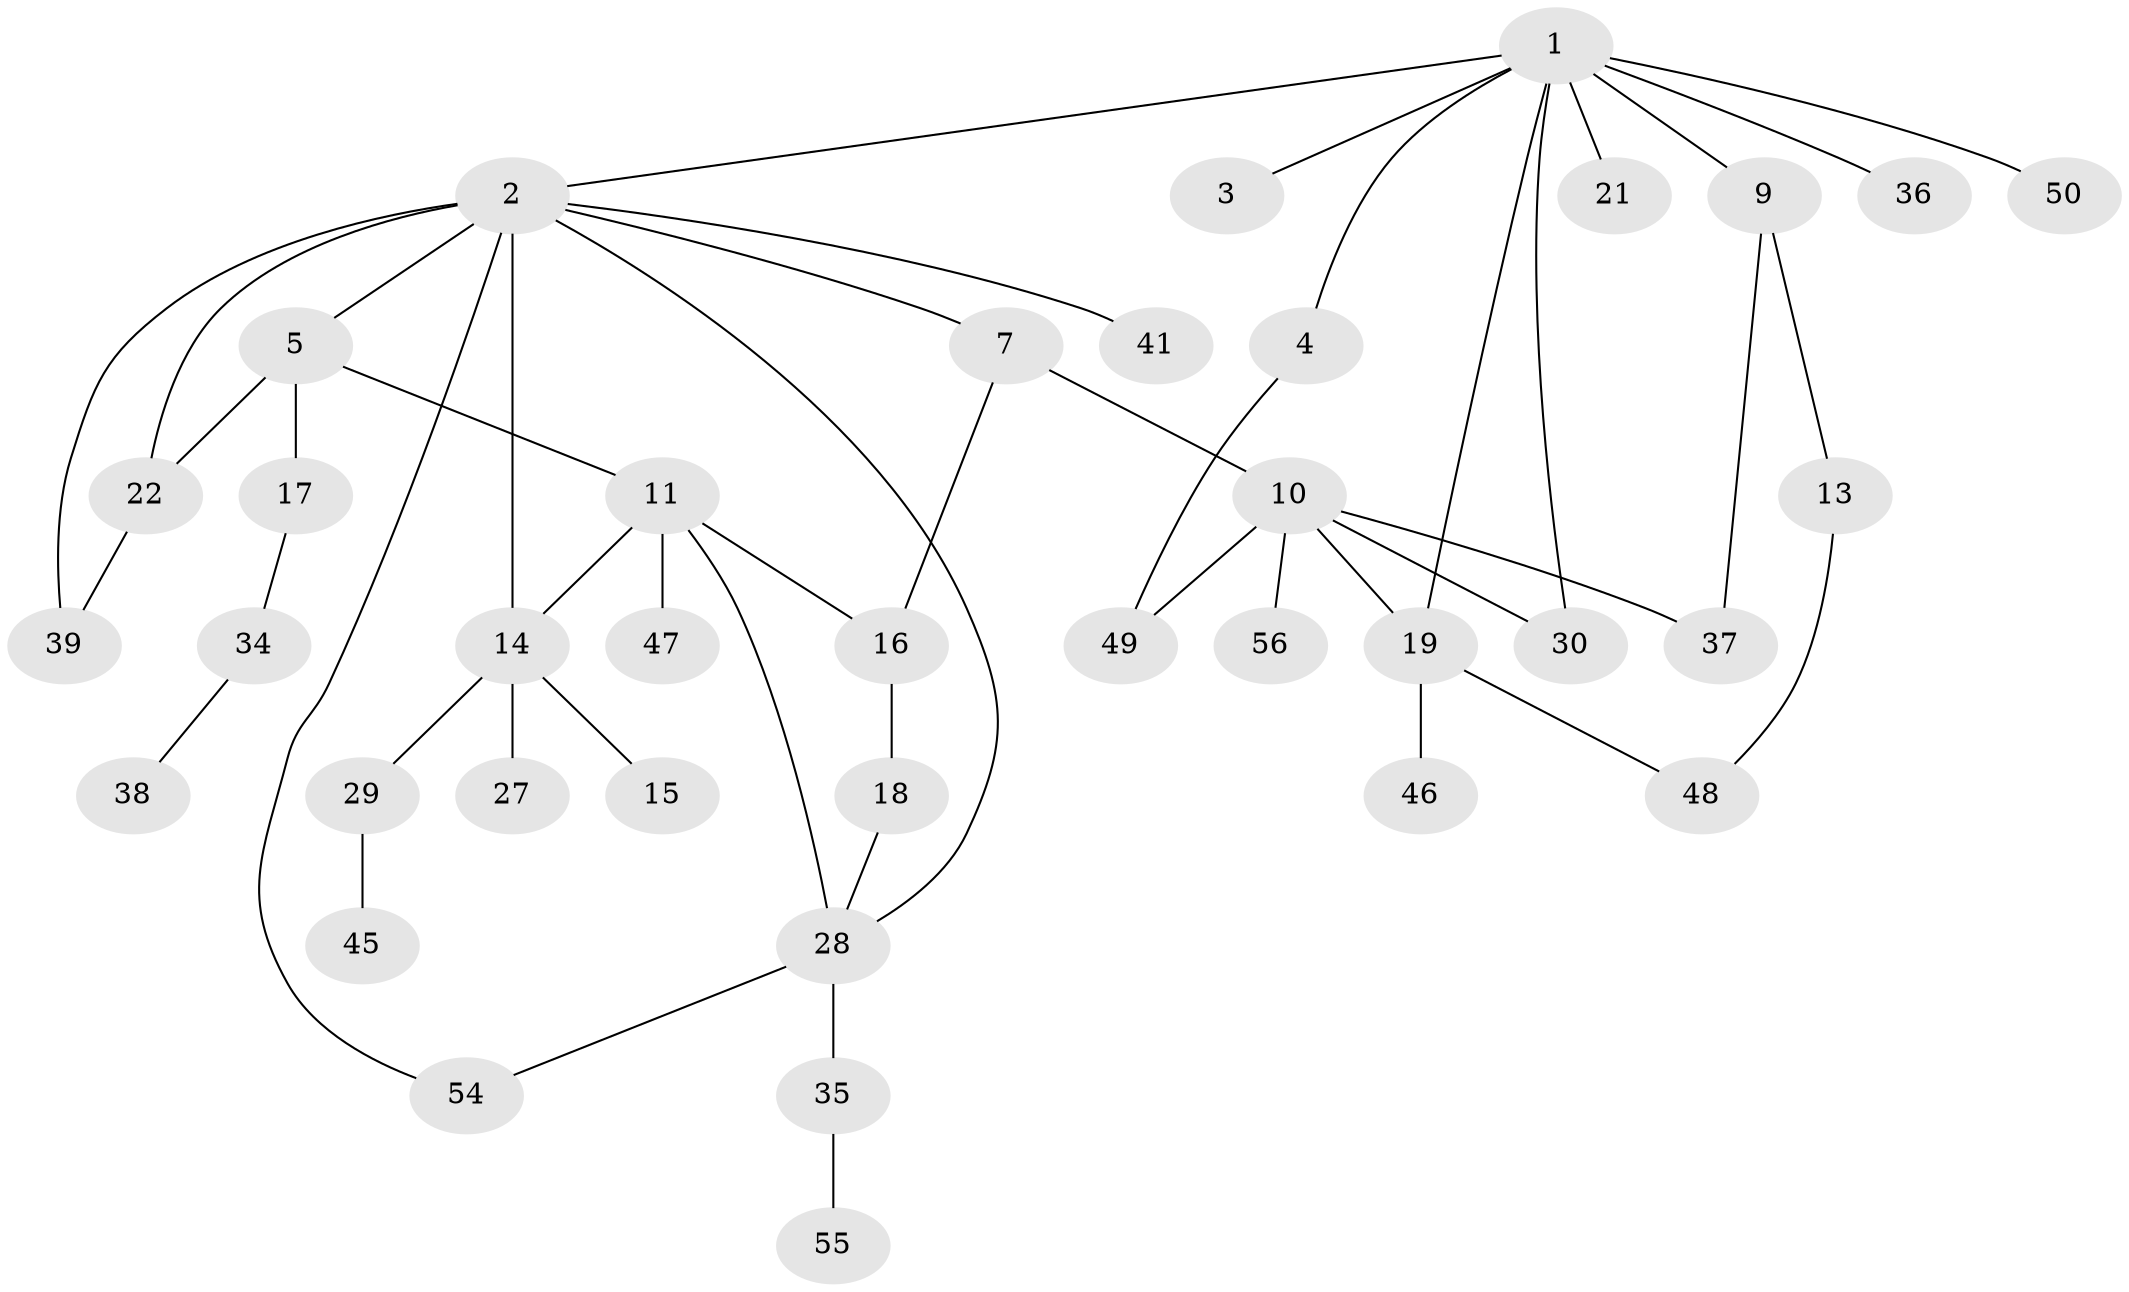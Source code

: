 // original degree distribution, {8: 0.017543859649122806, 5: 0.03508771929824561, 1: 0.2982456140350877, 2: 0.38596491228070173, 4: 0.14035087719298245, 6: 0.03508771929824561, 3: 0.08771929824561403}
// Generated by graph-tools (version 1.1) at 2025/41/03/06/25 10:41:26]
// undirected, 38 vertices, 49 edges
graph export_dot {
graph [start="1"]
  node [color=gray90,style=filled];
  1 [super="+8"];
  2 [super="+6"];
  3;
  4 [super="+33"];
  5 [super="+24"];
  7 [super="+12"];
  9 [super="+52"];
  10 [super="+20"];
  11 [super="+31"];
  13 [super="+43"];
  14 [super="+23"];
  15;
  16 [super="+40"];
  17 [super="+25"];
  18;
  19 [super="+26"];
  21;
  22 [super="+42"];
  27;
  28 [super="+32"];
  29;
  30 [super="+44"];
  34 [super="+53"];
  35;
  36;
  37 [super="+51"];
  38;
  39;
  41;
  45;
  46;
  47;
  48;
  49;
  50;
  54 [super="+57"];
  55;
  56;
  1 -- 2;
  1 -- 3;
  1 -- 4;
  1 -- 19;
  1 -- 36;
  1 -- 50;
  1 -- 21;
  1 -- 9 [weight=2];
  1 -- 30;
  2 -- 5;
  2 -- 22;
  2 -- 41;
  2 -- 7;
  2 -- 54;
  2 -- 39;
  2 -- 28;
  2 -- 14;
  4 -- 49;
  5 -- 11;
  5 -- 17;
  5 -- 22;
  7 -- 10;
  7 -- 16;
  9 -- 13;
  9 -- 37;
  10 -- 30;
  10 -- 56;
  10 -- 49;
  10 -- 19;
  10 -- 37;
  11 -- 47;
  11 -- 16;
  11 -- 28;
  11 -- 14;
  13 -- 48;
  14 -- 15;
  14 -- 29;
  14 -- 27;
  16 -- 18;
  17 -- 34;
  18 -- 28;
  19 -- 48;
  19 -- 46;
  22 -- 39;
  28 -- 35;
  28 -- 54;
  29 -- 45;
  34 -- 38;
  35 -- 55;
}

